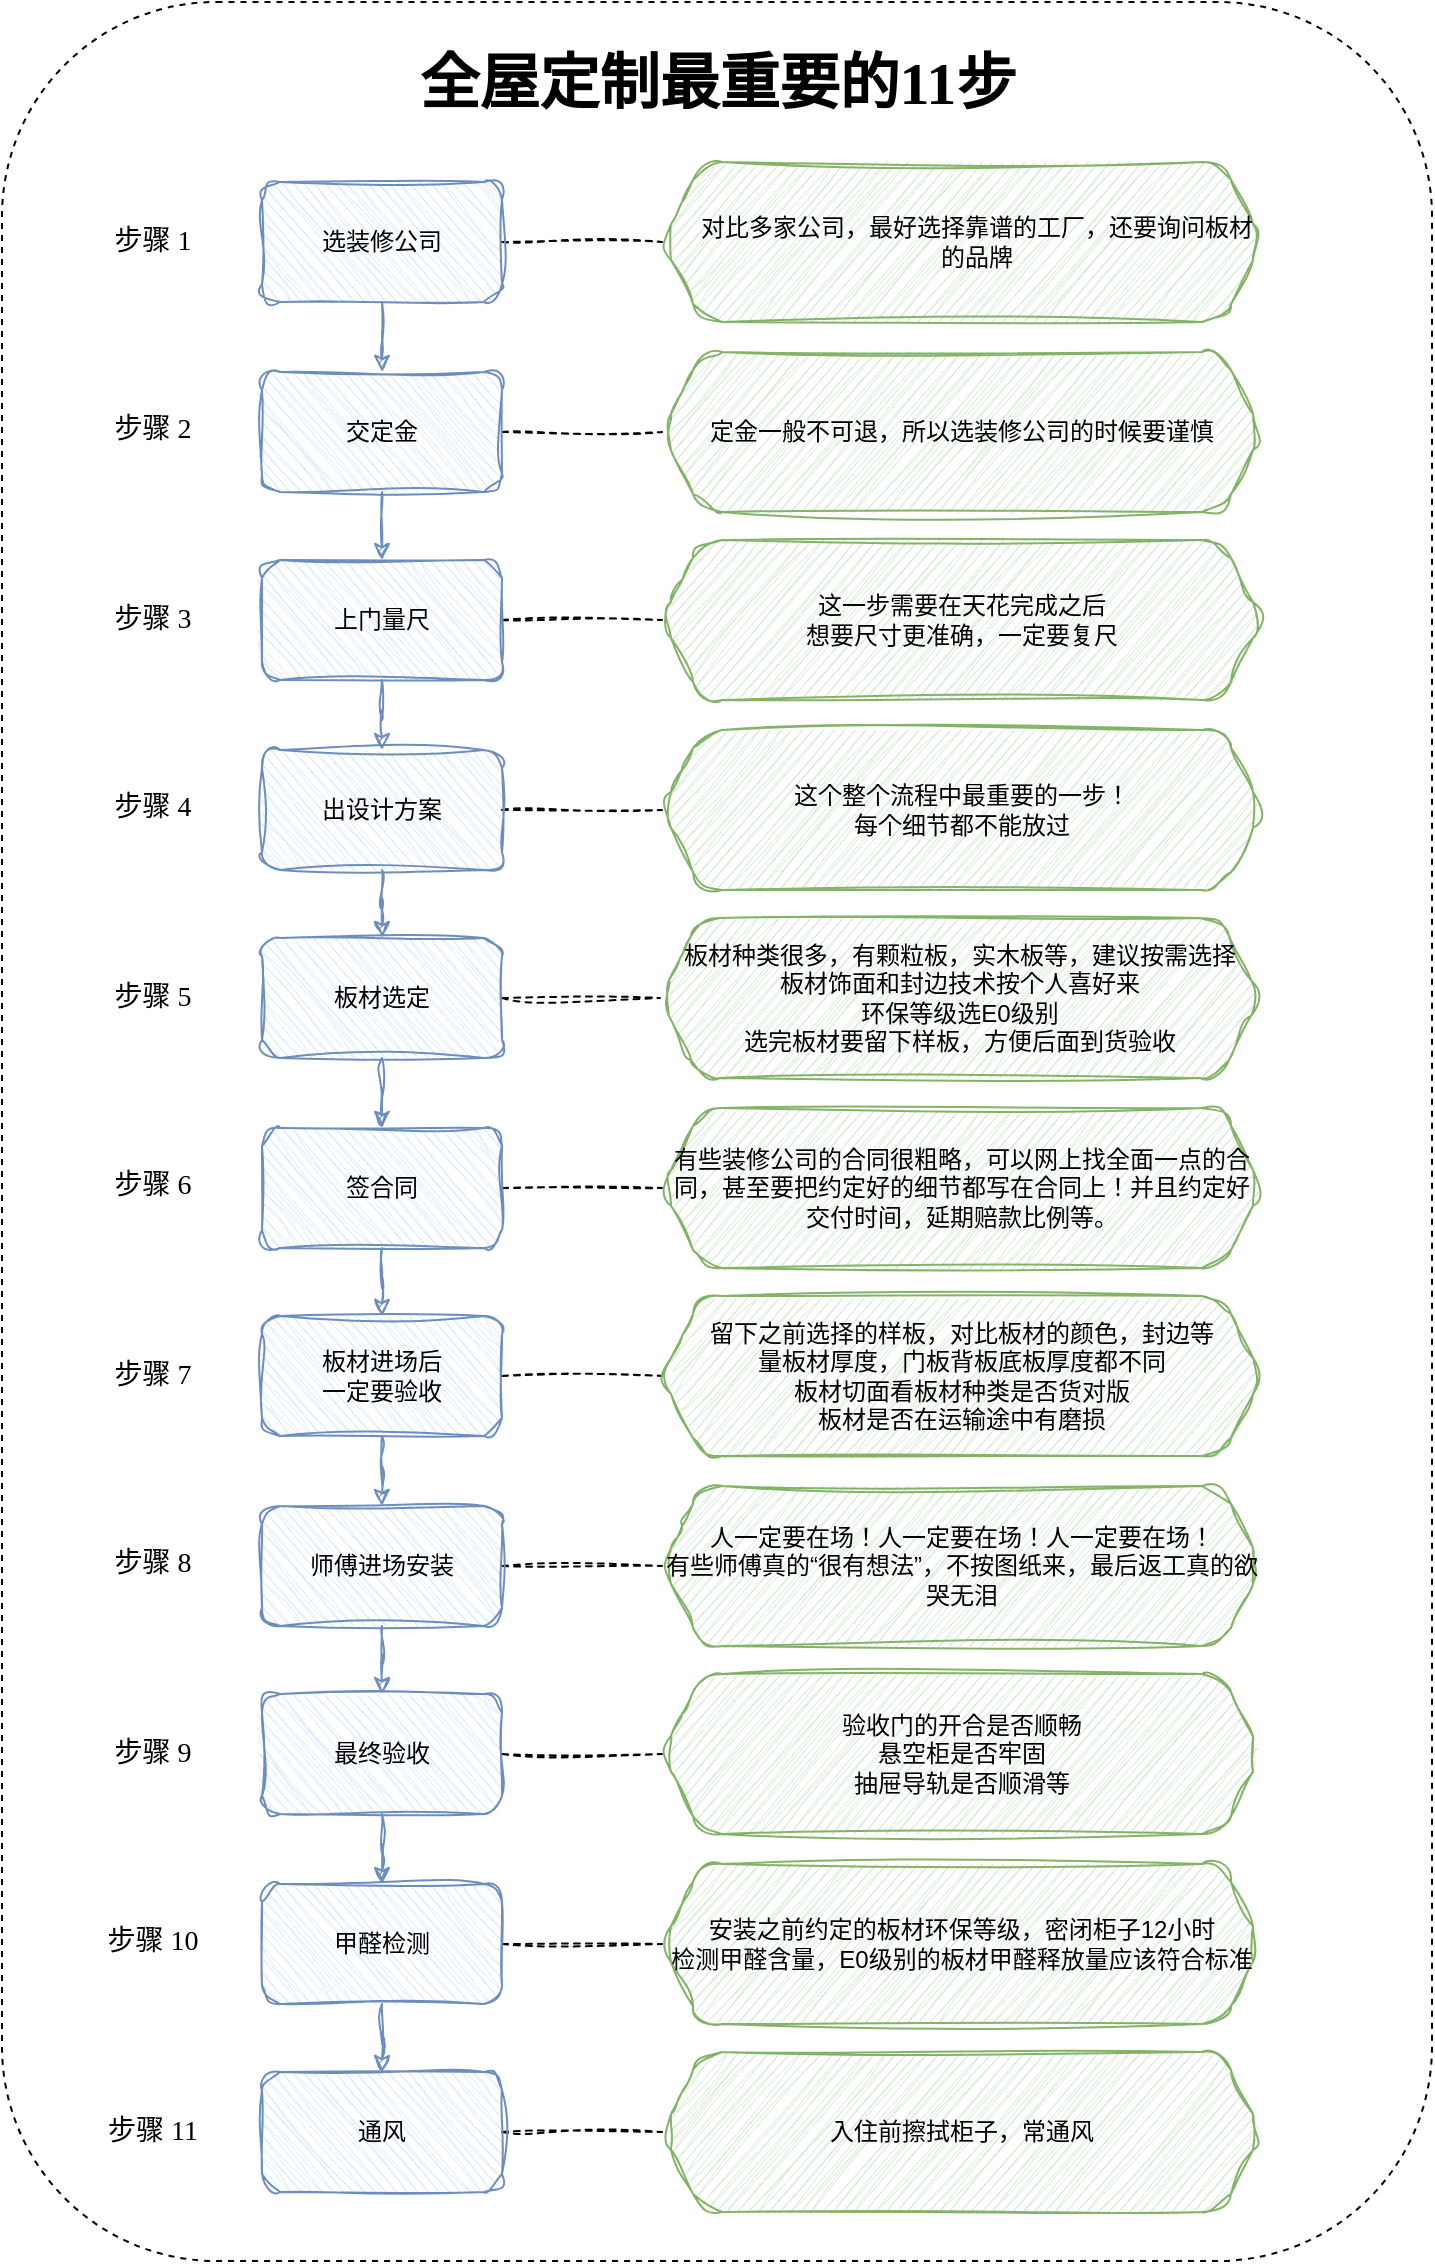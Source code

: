 <mxfile version="21.7.5" type="github">
  <diagram name="Page-1" id="AOEZhsFo3bDTTdRkhpfu">
    <mxGraphModel dx="1060" dy="1120" grid="0" gridSize="10" guides="1" tooltips="1" connect="1" arrows="1" fold="1" page="0" pageScale="1" pageWidth="850" pageHeight="1100" math="0" shadow="0">
      <root>
        <mxCell id="0" />
        <mxCell id="1" parent="0" />
        <mxCell id="BMgH8p3W_9_EgIB9k5e4-91" value="" style="rounded=1;whiteSpace=wrap;html=1;dashed=1;" vertex="1" parent="1">
          <mxGeometry x="40" y="-90" width="715" height="1129.5" as="geometry" />
        </mxCell>
        <mxCell id="BMgH8p3W_9_EgIB9k5e4-33" style="edgeStyle=orthogonalEdgeStyle;rounded=0;orthogonalLoop=1;jettySize=auto;html=1;exitX=0.5;exitY=1;exitDx=0;exitDy=0;entryX=0.5;entryY=0;entryDx=0;entryDy=0;sketch=1;curveFitting=1;jiggle=2;shadow=0;fillColor=#dae8fc;strokeColor=#6c8ebf;" edge="1" parent="1" source="BMgH8p3W_9_EgIB9k5e4-3" target="BMgH8p3W_9_EgIB9k5e4-4">
          <mxGeometry relative="1" as="geometry" />
        </mxCell>
        <mxCell id="BMgH8p3W_9_EgIB9k5e4-53" value="" style="edgeStyle=orthogonalEdgeStyle;rounded=0;orthogonalLoop=1;jettySize=auto;html=1;sketch=1;curveFitting=1;jiggle=2;endArrow=none;endFill=0;dashed=1;" edge="1" parent="1" source="BMgH8p3W_9_EgIB9k5e4-3" target="BMgH8p3W_9_EgIB9k5e4-52">
          <mxGeometry relative="1" as="geometry" />
        </mxCell>
        <mxCell id="BMgH8p3W_9_EgIB9k5e4-3" value="交定金" style="rounded=1;whiteSpace=wrap;html=1;sketch=1;curveFitting=1;jiggle=2;flipV=0;flipH=1;shadow=0;fillColor=#dae8fc;strokeColor=#6c8ebf;" vertex="1" parent="1">
          <mxGeometry x="170" y="95" width="120" height="60" as="geometry" />
        </mxCell>
        <mxCell id="BMgH8p3W_9_EgIB9k5e4-7" value="" style="edgeStyle=orthogonalEdgeStyle;rounded=0;orthogonalLoop=1;jettySize=auto;html=1;sketch=1;curveFitting=1;jiggle=2;shadow=0;fillColor=#dae8fc;strokeColor=#6c8ebf;" edge="1" parent="1" source="BMgH8p3W_9_EgIB9k5e4-4" target="BMgH8p3W_9_EgIB9k5e4-6">
          <mxGeometry relative="1" as="geometry" />
        </mxCell>
        <mxCell id="BMgH8p3W_9_EgIB9k5e4-72" value="" style="edgeStyle=orthogonalEdgeStyle;rounded=0;orthogonalLoop=1;jettySize=auto;html=1;sketch=1;curveFitting=1;jiggle=2;endArrow=none;endFill=0;dashed=1;" edge="1" parent="1" source="BMgH8p3W_9_EgIB9k5e4-4" target="BMgH8p3W_9_EgIB9k5e4-55">
          <mxGeometry relative="1" as="geometry" />
        </mxCell>
        <mxCell id="BMgH8p3W_9_EgIB9k5e4-4" value="上门量尺" style="rounded=1;whiteSpace=wrap;html=1;sketch=1;curveFitting=1;jiggle=2;flipV=0;flipH=1;shadow=0;fillColor=#dae8fc;strokeColor=#6c8ebf;" vertex="1" parent="1">
          <mxGeometry x="170" y="189" width="120" height="60" as="geometry" />
        </mxCell>
        <mxCell id="BMgH8p3W_9_EgIB9k5e4-9" value="" style="edgeStyle=orthogonalEdgeStyle;rounded=0;orthogonalLoop=1;jettySize=auto;html=1;sketch=1;curveFitting=1;jiggle=2;shadow=0;fillColor=#dae8fc;strokeColor=#6c8ebf;" edge="1" parent="1" source="BMgH8p3W_9_EgIB9k5e4-6" target="BMgH8p3W_9_EgIB9k5e4-8">
          <mxGeometry relative="1" as="geometry" />
        </mxCell>
        <mxCell id="BMgH8p3W_9_EgIB9k5e4-73" value="" style="edgeStyle=orthogonalEdgeStyle;rounded=0;orthogonalLoop=1;jettySize=auto;html=1;sketch=1;curveFitting=1;jiggle=2;endArrow=none;endFill=0;dashed=1;" edge="1" parent="1" source="BMgH8p3W_9_EgIB9k5e4-6" target="BMgH8p3W_9_EgIB9k5e4-56">
          <mxGeometry relative="1" as="geometry" />
        </mxCell>
        <mxCell id="BMgH8p3W_9_EgIB9k5e4-6" value="出设计方案" style="rounded=1;whiteSpace=wrap;html=1;sketch=1;curveFitting=1;jiggle=2;flipV=0;flipH=1;shadow=0;fillColor=#dae8fc;strokeColor=#6c8ebf;" vertex="1" parent="1">
          <mxGeometry x="170" y="284" width="120" height="60" as="geometry" />
        </mxCell>
        <mxCell id="BMgH8p3W_9_EgIB9k5e4-11" value="" style="edgeStyle=orthogonalEdgeStyle;rounded=0;orthogonalLoop=1;jettySize=auto;html=1;sketch=1;curveFitting=1;jiggle=2;shadow=0;fillColor=#dae8fc;strokeColor=#6c8ebf;" edge="1" parent="1" source="BMgH8p3W_9_EgIB9k5e4-8" target="BMgH8p3W_9_EgIB9k5e4-10">
          <mxGeometry relative="1" as="geometry" />
        </mxCell>
        <mxCell id="BMgH8p3W_9_EgIB9k5e4-74" value="" style="edgeStyle=orthogonalEdgeStyle;rounded=0;orthogonalLoop=1;jettySize=auto;html=1;sketch=1;curveFitting=1;jiggle=2;endArrow=none;endFill=0;dashed=1;" edge="1" parent="1" source="BMgH8p3W_9_EgIB9k5e4-8" target="BMgH8p3W_9_EgIB9k5e4-57">
          <mxGeometry relative="1" as="geometry" />
        </mxCell>
        <mxCell id="BMgH8p3W_9_EgIB9k5e4-8" value="板材选定" style="rounded=1;whiteSpace=wrap;html=1;sketch=1;curveFitting=1;jiggle=2;flipV=0;flipH=1;shadow=0;fillColor=#dae8fc;strokeColor=#6c8ebf;" vertex="1" parent="1">
          <mxGeometry x="170" y="378" width="120" height="60" as="geometry" />
        </mxCell>
        <mxCell id="BMgH8p3W_9_EgIB9k5e4-13" value="" style="edgeStyle=orthogonalEdgeStyle;rounded=0;orthogonalLoop=1;jettySize=auto;html=1;sketch=1;curveFitting=1;jiggle=2;shadow=0;fillColor=#dae8fc;strokeColor=#6c8ebf;" edge="1" parent="1" source="BMgH8p3W_9_EgIB9k5e4-10" target="BMgH8p3W_9_EgIB9k5e4-12">
          <mxGeometry relative="1" as="geometry" />
        </mxCell>
        <mxCell id="BMgH8p3W_9_EgIB9k5e4-75" value="" style="edgeStyle=orthogonalEdgeStyle;rounded=0;orthogonalLoop=1;jettySize=auto;html=1;sketch=1;curveFitting=1;jiggle=2;endArrow=none;endFill=0;dashed=1;" edge="1" parent="1" source="BMgH8p3W_9_EgIB9k5e4-10" target="BMgH8p3W_9_EgIB9k5e4-58">
          <mxGeometry relative="1" as="geometry" />
        </mxCell>
        <mxCell id="BMgH8p3W_9_EgIB9k5e4-10" value="签合同" style="rounded=1;whiteSpace=wrap;html=1;sketch=1;curveFitting=1;jiggle=2;flipV=0;flipH=1;shadow=0;fillColor=#dae8fc;strokeColor=#6c8ebf;" vertex="1" parent="1">
          <mxGeometry x="170" y="473" width="120" height="60" as="geometry" />
        </mxCell>
        <mxCell id="BMgH8p3W_9_EgIB9k5e4-15" value="" style="edgeStyle=orthogonalEdgeStyle;rounded=0;orthogonalLoop=1;jettySize=auto;html=1;sketch=1;curveFitting=1;jiggle=2;shadow=0;fillColor=#dae8fc;strokeColor=#6c8ebf;" edge="1" parent="1" source="BMgH8p3W_9_EgIB9k5e4-12" target="BMgH8p3W_9_EgIB9k5e4-14">
          <mxGeometry relative="1" as="geometry" />
        </mxCell>
        <mxCell id="BMgH8p3W_9_EgIB9k5e4-76" value="" style="edgeStyle=orthogonalEdgeStyle;rounded=0;orthogonalLoop=1;jettySize=auto;html=1;sketch=1;curveFitting=1;jiggle=2;endArrow=none;endFill=0;dashed=1;" edge="1" parent="1" source="BMgH8p3W_9_EgIB9k5e4-12" target="BMgH8p3W_9_EgIB9k5e4-59">
          <mxGeometry relative="1" as="geometry" />
        </mxCell>
        <mxCell id="BMgH8p3W_9_EgIB9k5e4-12" value="板材进场后&lt;br&gt;一定要验收" style="rounded=1;whiteSpace=wrap;html=1;sketch=1;curveFitting=1;jiggle=2;flipV=0;flipH=1;shadow=0;fillColor=#dae8fc;strokeColor=#6c8ebf;" vertex="1" parent="1">
          <mxGeometry x="170" y="567" width="120" height="60" as="geometry" />
        </mxCell>
        <mxCell id="BMgH8p3W_9_EgIB9k5e4-17" value="" style="edgeStyle=orthogonalEdgeStyle;rounded=0;orthogonalLoop=1;jettySize=auto;html=1;sketch=1;curveFitting=1;jiggle=2;shadow=0;fillColor=#dae8fc;strokeColor=#6c8ebf;" edge="1" parent="1" source="BMgH8p3W_9_EgIB9k5e4-14" target="BMgH8p3W_9_EgIB9k5e4-16">
          <mxGeometry relative="1" as="geometry" />
        </mxCell>
        <mxCell id="BMgH8p3W_9_EgIB9k5e4-77" value="" style="edgeStyle=orthogonalEdgeStyle;rounded=0;orthogonalLoop=1;jettySize=auto;html=1;sketch=1;curveFitting=1;jiggle=2;endArrow=none;endFill=0;dashed=1;" edge="1" parent="1" source="BMgH8p3W_9_EgIB9k5e4-14" target="BMgH8p3W_9_EgIB9k5e4-60">
          <mxGeometry relative="1" as="geometry" />
        </mxCell>
        <mxCell id="BMgH8p3W_9_EgIB9k5e4-14" value="师傅进场安装" style="rounded=1;whiteSpace=wrap;html=1;sketch=1;curveFitting=1;jiggle=2;flipV=0;flipH=1;shadow=0;fillColor=#dae8fc;strokeColor=#6c8ebf;" vertex="1" parent="1">
          <mxGeometry x="170" y="662" width="120" height="60" as="geometry" />
        </mxCell>
        <mxCell id="BMgH8p3W_9_EgIB9k5e4-19" value="" style="edgeStyle=orthogonalEdgeStyle;rounded=0;orthogonalLoop=1;jettySize=auto;html=1;sketch=1;curveFitting=1;jiggle=2;shadow=0;fillColor=#dae8fc;strokeColor=#6c8ebf;" edge="1" parent="1" source="BMgH8p3W_9_EgIB9k5e4-16" target="BMgH8p3W_9_EgIB9k5e4-18">
          <mxGeometry relative="1" as="geometry" />
        </mxCell>
        <mxCell id="BMgH8p3W_9_EgIB9k5e4-78" value="" style="edgeStyle=orthogonalEdgeStyle;rounded=0;orthogonalLoop=1;jettySize=auto;html=1;sketch=1;curveFitting=1;jiggle=2;endArrow=none;endFill=0;dashed=1;" edge="1" parent="1" source="BMgH8p3W_9_EgIB9k5e4-16" target="BMgH8p3W_9_EgIB9k5e4-61">
          <mxGeometry relative="1" as="geometry" />
        </mxCell>
        <mxCell id="BMgH8p3W_9_EgIB9k5e4-16" value="最终验收" style="rounded=1;whiteSpace=wrap;html=1;sketch=1;curveFitting=1;jiggle=2;flipV=0;flipH=1;shadow=0;fillColor=#dae8fc;strokeColor=#6c8ebf;" vertex="1" parent="1">
          <mxGeometry x="170" y="756" width="120" height="60" as="geometry" />
        </mxCell>
        <mxCell id="BMgH8p3W_9_EgIB9k5e4-21" value="" style="edgeStyle=orthogonalEdgeStyle;rounded=0;orthogonalLoop=1;jettySize=auto;html=1;sketch=1;curveFitting=1;jiggle=2;shadow=0;fillColor=#dae8fc;strokeColor=#6c8ebf;" edge="1" parent="1" source="BMgH8p3W_9_EgIB9k5e4-18" target="BMgH8p3W_9_EgIB9k5e4-20">
          <mxGeometry relative="1" as="geometry" />
        </mxCell>
        <mxCell id="BMgH8p3W_9_EgIB9k5e4-79" value="" style="edgeStyle=orthogonalEdgeStyle;rounded=0;orthogonalLoop=1;jettySize=auto;html=1;sketch=1;curveFitting=1;jiggle=2;endArrow=none;endFill=0;dashed=1;" edge="1" parent="1" source="BMgH8p3W_9_EgIB9k5e4-18" target="BMgH8p3W_9_EgIB9k5e4-62">
          <mxGeometry relative="1" as="geometry" />
        </mxCell>
        <mxCell id="BMgH8p3W_9_EgIB9k5e4-18" value="甲醛检测" style="rounded=1;whiteSpace=wrap;html=1;sketch=1;curveFitting=1;jiggle=2;flipV=0;flipH=1;shadow=0;fillColor=#dae8fc;strokeColor=#6c8ebf;" vertex="1" parent="1">
          <mxGeometry x="170" y="851" width="120" height="60" as="geometry" />
        </mxCell>
        <mxCell id="BMgH8p3W_9_EgIB9k5e4-80" value="" style="edgeStyle=orthogonalEdgeStyle;rounded=0;orthogonalLoop=1;jettySize=auto;html=1;sketch=1;curveFitting=1;jiggle=2;endArrow=none;endFill=0;dashed=1;" edge="1" parent="1" source="BMgH8p3W_9_EgIB9k5e4-20" target="BMgH8p3W_9_EgIB9k5e4-54">
          <mxGeometry relative="1" as="geometry" />
        </mxCell>
        <mxCell id="BMgH8p3W_9_EgIB9k5e4-20" value="通风" style="rounded=1;whiteSpace=wrap;html=1;sketch=1;curveFitting=1;jiggle=2;flipV=0;flipH=1;shadow=0;fillColor=#dae8fc;strokeColor=#6c8ebf;" vertex="1" parent="1">
          <mxGeometry x="170" y="945" width="120" height="60" as="geometry" />
        </mxCell>
        <mxCell id="BMgH8p3W_9_EgIB9k5e4-32" value="步骤 1" style="text;html=1;align=center;verticalAlign=middle;resizable=0;points=[];autosize=1;strokeColor=none;fillColor=none;fontFamily=Comic Sans MS;fontSize=14;flipV=0;flipH=0;" vertex="1" parent="1">
          <mxGeometry x="85" y="15" width="60" height="30" as="geometry" />
        </mxCell>
        <mxCell id="BMgH8p3W_9_EgIB9k5e4-42" value="步骤 10" style="text;html=1;align=center;verticalAlign=middle;resizable=0;points=[];autosize=1;strokeColor=none;fillColor=none;fontFamily=Comic Sans MS;fontSize=14;flipV=0;flipH=0;" vertex="1" parent="1">
          <mxGeometry x="80" y="865" width="70" height="30" as="geometry" />
        </mxCell>
        <mxCell id="BMgH8p3W_9_EgIB9k5e4-44" value="步骤 2" style="text;html=1;align=center;verticalAlign=middle;resizable=0;points=[];autosize=1;strokeColor=none;fillColor=none;fontFamily=Comic Sans MS;fontSize=14;flipV=0;flipH=0;" vertex="1" parent="1">
          <mxGeometry x="85" y="109" width="60" height="30" as="geometry" />
        </mxCell>
        <mxCell id="BMgH8p3W_9_EgIB9k5e4-45" value="步骤 3" style="text;html=1;align=center;verticalAlign=middle;resizable=0;points=[];autosize=1;strokeColor=none;fillColor=none;fontFamily=Comic Sans MS;fontSize=14;flipV=0;flipH=0;" vertex="1" parent="1">
          <mxGeometry x="85" y="204" width="60" height="30" as="geometry" />
        </mxCell>
        <mxCell id="BMgH8p3W_9_EgIB9k5e4-46" value="步骤 4" style="text;html=1;align=center;verticalAlign=middle;resizable=0;points=[];autosize=1;strokeColor=none;fillColor=none;fontFamily=Comic Sans MS;fontSize=14;flipV=0;flipH=0;" vertex="1" parent="1">
          <mxGeometry x="85" y="298" width="60" height="30" as="geometry" />
        </mxCell>
        <mxCell id="BMgH8p3W_9_EgIB9k5e4-47" value="步骤 5" style="text;html=1;align=center;verticalAlign=middle;resizable=0;points=[];autosize=1;strokeColor=none;fillColor=none;fontFamily=Comic Sans MS;fontSize=14;flipV=0;flipH=0;" vertex="1" parent="1">
          <mxGeometry x="85" y="393" width="60" height="30" as="geometry" />
        </mxCell>
        <mxCell id="BMgH8p3W_9_EgIB9k5e4-48" value="步骤 6" style="text;html=1;align=center;verticalAlign=middle;resizable=0;points=[];autosize=1;strokeColor=none;fillColor=none;fontFamily=Comic Sans MS;fontSize=14;flipV=0;flipH=0;" vertex="1" parent="1">
          <mxGeometry x="85" y="487" width="60" height="30" as="geometry" />
        </mxCell>
        <mxCell id="BMgH8p3W_9_EgIB9k5e4-49" value="步骤 7" style="text;html=1;align=center;verticalAlign=middle;resizable=0;points=[];autosize=1;strokeColor=none;fillColor=none;fontFamily=Comic Sans MS;fontSize=14;flipV=0;flipH=0;" vertex="1" parent="1">
          <mxGeometry x="85" y="582" width="60" height="30" as="geometry" />
        </mxCell>
        <mxCell id="BMgH8p3W_9_EgIB9k5e4-50" value="步骤 8" style="text;html=1;align=center;verticalAlign=middle;resizable=0;points=[];autosize=1;strokeColor=none;fillColor=none;fontFamily=Comic Sans MS;fontSize=14;flipV=0;flipH=0;" vertex="1" parent="1">
          <mxGeometry x="85" y="676" width="60" height="30" as="geometry" />
        </mxCell>
        <mxCell id="BMgH8p3W_9_EgIB9k5e4-51" value="步骤 9" style="text;html=1;align=center;verticalAlign=middle;resizable=0;points=[];autosize=1;strokeColor=none;fillColor=none;fontFamily=Comic Sans MS;fontSize=14;flipV=0;flipH=0;" vertex="1" parent="1">
          <mxGeometry x="85" y="771" width="60" height="30" as="geometry" />
        </mxCell>
        <mxCell id="BMgH8p3W_9_EgIB9k5e4-52" value="定金一般不可退，所以选装修公司的时候要谨慎" style="shape=hexagon;perimeter=hexagonPerimeter2;whiteSpace=wrap;html=1;fixedSize=1;rounded=1;sketch=1;curveFitting=1;jiggle=2;shadow=0;fillColor=#d5e8d4;strokeColor=#82b366;" vertex="1" parent="1">
          <mxGeometry x="370" y="85" width="300" height="80" as="geometry" />
        </mxCell>
        <mxCell id="BMgH8p3W_9_EgIB9k5e4-54" value="入住前擦拭柜子，常通风" style="shape=hexagon;perimeter=hexagonPerimeter2;whiteSpace=wrap;html=1;fixedSize=1;rounded=1;sketch=1;curveFitting=1;jiggle=2;shadow=0;fillColor=#d5e8d4;strokeColor=#82b366;" vertex="1" parent="1">
          <mxGeometry x="370" y="935" width="300" height="80" as="geometry" />
        </mxCell>
        <mxCell id="BMgH8p3W_9_EgIB9k5e4-55" value="这一步需要在天花完成之后&lt;br&gt;想要尺寸更准确，一定要复尺" style="shape=hexagon;perimeter=hexagonPerimeter2;whiteSpace=wrap;html=1;fixedSize=1;rounded=1;sketch=1;curveFitting=1;jiggle=2;shadow=0;fillColor=#d5e8d4;strokeColor=#82b366;" vertex="1" parent="1">
          <mxGeometry x="370" y="179" width="300" height="80" as="geometry" />
        </mxCell>
        <mxCell id="BMgH8p3W_9_EgIB9k5e4-56" value="这个整个流程中最重要的一步！&lt;br&gt;每个细节都不能放过" style="shape=hexagon;perimeter=hexagonPerimeter2;whiteSpace=wrap;html=1;fixedSize=1;rounded=1;sketch=1;curveFitting=1;jiggle=2;shadow=0;fillColor=#d5e8d4;strokeColor=#82b366;" vertex="1" parent="1">
          <mxGeometry x="370" y="274" width="300" height="80" as="geometry" />
        </mxCell>
        <mxCell id="BMgH8p3W_9_EgIB9k5e4-57" value="板材种类很多，有颗粒板，实木板等，建议按需选择&lt;br&gt;板材饰面和封边技术按个人喜好来&lt;br&gt;环保等级选E0级别&lt;br&gt;选完板材要留下样板，方便后面到货验收" style="shape=hexagon;perimeter=hexagonPerimeter2;whiteSpace=wrap;html=1;fixedSize=1;rounded=1;sketch=1;curveFitting=1;jiggle=2;shadow=0;fillColor=#d5e8d4;strokeColor=#82b366;" vertex="1" parent="1">
          <mxGeometry x="369" y="368" width="300" height="80" as="geometry" />
        </mxCell>
        <mxCell id="BMgH8p3W_9_EgIB9k5e4-58" value="有些装修公司的合同很粗略，可以网上找全面一点的合同，甚至要把约定好的细节都写在合同上！并且约定好交付时间，延期赔款比例等。" style="shape=hexagon;perimeter=hexagonPerimeter2;whiteSpace=wrap;html=1;fixedSize=1;rounded=1;sketch=1;curveFitting=1;jiggle=2;shadow=0;fillColor=#d5e8d4;strokeColor=#82b366;" vertex="1" parent="1">
          <mxGeometry x="370" y="463" width="300" height="80" as="geometry" />
        </mxCell>
        <mxCell id="BMgH8p3W_9_EgIB9k5e4-59" value="留下之前选择的样板，对比板材的颜色，封边等&lt;br&gt;量板材厚度，门板背板底板厚度都不同&lt;br&gt;板材切面看板材种类是否货对版&lt;br&gt;板材是否在运输途中有磨损" style="shape=hexagon;perimeter=hexagonPerimeter2;whiteSpace=wrap;html=1;fixedSize=1;rounded=1;sketch=1;curveFitting=1;jiggle=2;shadow=0;fillColor=#d5e8d4;strokeColor=#82b366;" vertex="1" parent="1">
          <mxGeometry x="370" y="557" width="300" height="80" as="geometry" />
        </mxCell>
        <mxCell id="BMgH8p3W_9_EgIB9k5e4-60" value="人一定要在场！人一定要在场！人一定要在场！&lt;br&gt;有些师傅真的“很有想法”，不按图纸来，最后返工真的欲哭无泪" style="shape=hexagon;perimeter=hexagonPerimeter2;whiteSpace=wrap;html=1;fixedSize=1;rounded=1;sketch=1;curveFitting=1;jiggle=2;shadow=0;fillColor=#d5e8d4;strokeColor=#82b366;" vertex="1" parent="1">
          <mxGeometry x="370" y="652" width="300" height="80" as="geometry" />
        </mxCell>
        <mxCell id="BMgH8p3W_9_EgIB9k5e4-61" value="验收门的开合是否顺畅&lt;br&gt;悬空柜是否牢固&lt;br&gt;抽屉导轨是否顺滑等" style="shape=hexagon;perimeter=hexagonPerimeter2;whiteSpace=wrap;html=1;fixedSize=1;rounded=1;sketch=1;curveFitting=1;jiggle=2;shadow=0;fillColor=#d5e8d4;strokeColor=#82b366;" vertex="1" parent="1">
          <mxGeometry x="370" y="746" width="300" height="80" as="geometry" />
        </mxCell>
        <mxCell id="BMgH8p3W_9_EgIB9k5e4-62" value="安装之前约定的板材环保等级，密闭柜子12小时&lt;br&gt;检测甲醛含量，E0级别的板材甲醛释放量应该符合标准" style="shape=hexagon;perimeter=hexagonPerimeter2;whiteSpace=wrap;html=1;fixedSize=1;rounded=1;sketch=1;curveFitting=1;jiggle=2;shadow=0;fillColor=#d5e8d4;strokeColor=#82b366;" vertex="1" parent="1">
          <mxGeometry x="370" y="841" width="300" height="80" as="geometry" />
        </mxCell>
        <mxCell id="BMgH8p3W_9_EgIB9k5e4-84" value="" style="edgeStyle=orthogonalEdgeStyle;rounded=0;orthogonalLoop=1;jettySize=auto;html=1;sketch=1;curveFitting=1;jiggle=2;endArrow=none;endFill=0;dashed=1;" edge="1" parent="1" source="BMgH8p3W_9_EgIB9k5e4-82" target="BMgH8p3W_9_EgIB9k5e4-83">
          <mxGeometry relative="1" as="geometry" />
        </mxCell>
        <mxCell id="BMgH8p3W_9_EgIB9k5e4-86" value="" style="edgeStyle=orthogonalEdgeStyle;rounded=0;orthogonalLoop=1;jettySize=auto;html=1;sketch=1;curveFitting=1;jiggle=2;fillColor=#dae8fc;strokeColor=#6c8ebf;" edge="1" parent="1" source="BMgH8p3W_9_EgIB9k5e4-82" target="BMgH8p3W_9_EgIB9k5e4-3">
          <mxGeometry relative="1" as="geometry" />
        </mxCell>
        <mxCell id="BMgH8p3W_9_EgIB9k5e4-82" value="选装修公司" style="rounded=1;whiteSpace=wrap;html=1;sketch=1;curveFitting=1;jiggle=2;flipV=0;flipH=1;shadow=0;fillColor=#dae8fc;strokeColor=#6c8ebf;" vertex="1" parent="1">
          <mxGeometry x="170" width="120" height="60" as="geometry" />
        </mxCell>
        <mxCell id="BMgH8p3W_9_EgIB9k5e4-83" value="&lt;p style=&quot;line-height: 120%;&quot;&gt;对比多家公司，最好选择靠谱的工厂，还要询问板材的品牌&lt;/p&gt;" style="shape=hexagon;perimeter=hexagonPerimeter2;whiteSpace=wrap;html=1;fixedSize=1;rounded=1;shadow=0;sketch=1;curveFitting=1;jiggle=2;align=center;spacingTop=0;spacing=2;spacingLeft=15;fillColor=#d5e8d4;strokeColor=#82b366;" vertex="1" parent="1">
          <mxGeometry x="370" y="-10" width="300" height="80" as="geometry" />
        </mxCell>
        <mxCell id="BMgH8p3W_9_EgIB9k5e4-89" value="步骤 11" style="text;html=1;align=center;verticalAlign=middle;resizable=0;points=[];autosize=1;strokeColor=none;fillColor=none;fontFamily=Comic Sans MS;fontSize=14;flipV=0;flipH=0;" vertex="1" parent="1">
          <mxGeometry x="80" y="960" width="70" height="30" as="geometry" />
        </mxCell>
        <mxCell id="BMgH8p3W_9_EgIB9k5e4-92" value="全屋定制最重要的11步" style="text;html=1;strokeColor=none;fillColor=none;align=center;verticalAlign=middle;whiteSpace=wrap;rounded=0;fontFamily=Comic Sans MS;fontSize=30;fontStyle=1" vertex="1" parent="1">
          <mxGeometry x="237.5" y="-60" width="320" height="20" as="geometry" />
        </mxCell>
      </root>
    </mxGraphModel>
  </diagram>
</mxfile>
